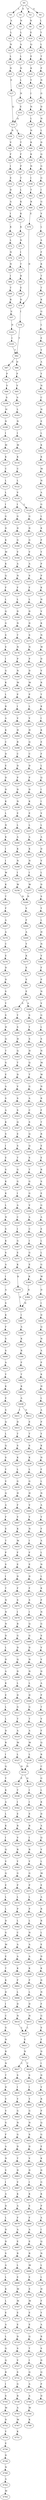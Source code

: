 strict digraph  {
	S0 -> S1 [ label = S ];
	S0 -> S2 [ label = V ];
	S0 -> S3 [ label = L ];
	S0 -> S4 [ label = A ];
	S1 -> S5 [ label = N ];
	S2 -> S6 [ label = N ];
	S3 -> S7 [ label = A ];
	S4 -> S8 [ label = L ];
	S5 -> S9 [ label = L ];
	S6 -> S10 [ label = E ];
	S7 -> S11 [ label = L ];
	S8 -> S12 [ label = T ];
	S9 -> S13 [ label = A ];
	S10 -> S14 [ label = Q ];
	S11 -> S15 [ label = N ];
	S12 -> S16 [ label = L ];
	S13 -> S17 [ label = L ];
	S14 -> S18 [ label = E ];
	S15 -> S19 [ label = L ];
	S16 -> S20 [ label = T ];
	S17 -> S21 [ label = N ];
	S18 -> S22 [ label = K ];
	S19 -> S23 [ label = N ];
	S20 -> S24 [ label = P ];
	S21 -> S25 [ label = L ];
	S22 -> S26 [ label = Y ];
	S23 -> S27 [ label = E ];
	S24 -> S28 [ label = N ];
	S25 -> S29 [ label = N ];
	S26 -> S30 [ label = I ];
	S27 -> S31 [ label = Q ];
	S28 -> S32 [ label = G ];
	S29 -> S33 [ label = E ];
	S30 -> S34 [ label = N ];
	S31 -> S35 [ label = I ];
	S31 -> S36 [ label = R ];
	S32 -> S37 [ label = D ];
	S33 -> S31 [ label = Q ];
	S34 -> S38 [ label = L ];
	S35 -> S39 [ label = T ];
	S36 -> S40 [ label = V ];
	S37 -> S41 [ label = N ];
	S38 -> S42 [ label = N ];
	S39 -> S43 [ label = F ];
	S40 -> S44 [ label = F ];
	S41 -> S45 [ label = L ];
	S42 -> S46 [ label = K ];
	S43 -> S47 [ label = P ];
	S44 -> S48 [ label = I ];
	S45 -> S49 [ label = D ];
	S46 -> S50 [ label = K ];
	S47 -> S51 [ label = T ];
	S48 -> S52 [ label = E ];
	S49 -> S53 [ label = Q ];
	S50 -> S54 [ label = N ];
	S51 -> S55 [ label = L ];
	S52 -> S56 [ label = D ];
	S53 -> S57 [ label = G ];
	S54 -> S58 [ label = I ];
	S55 -> S59 [ label = K ];
	S56 -> S60 [ label = A ];
	S57 -> S61 [ label = G ];
	S58 -> S62 [ label = T ];
	S59 -> S63 [ label = K ];
	S60 -> S64 [ label = I ];
	S61 -> S65 [ label = I ];
	S62 -> S66 [ label = R ];
	S63 -> S67 [ label = K ];
	S64 -> S68 [ label = K ];
	S65 -> S69 [ label = G ];
	S66 -> S70 [ label = E ];
	S67 -> S71 [ label = N ];
	S68 -> S72 [ label = L ];
	S69 -> S73 [ label = V ];
	S70 -> S74 [ label = D ];
	S71 -> S75 [ label = I ];
	S72 -> S76 [ label = N ];
	S73 -> S77 [ label = L ];
	S74 -> S78 [ label = I ];
	S75 -> S79 [ label = T ];
	S76 -> S80 [ label = N ];
	S77 -> S81 [ label = S ];
	S78 -> S82 [ label = T ];
	S79 -> S83 [ label = R ];
	S80 -> S84 [ label = I ];
	S81 -> S85 [ label = F ];
	S82 -> S86 [ label = D ];
	S82 -> S87 [ label = E ];
	S83 -> S88 [ label = E ];
	S84 -> S89 [ label = T ];
	S85 -> S90 [ label = K ];
	S86 -> S91 [ label = P ];
	S87 -> S92 [ label = P ];
	S88 -> S74 [ label = D ];
	S89 -> S93 [ label = R ];
	S90 -> S94 [ label = T ];
	S91 -> S95 [ label = V ];
	S92 -> S96 [ label = V ];
	S93 -> S97 [ label = E ];
	S94 -> S98 [ label = T ];
	S95 -> S99 [ label = S ];
	S96 -> S100 [ label = S ];
	S97 -> S101 [ label = D ];
	S98 -> S102 [ label = K ];
	S99 -> S103 [ label = L ];
	S100 -> S104 [ label = H ];
	S101 -> S105 [ label = I ];
	S102 -> S106 [ label = G ];
	S103 -> S107 [ label = N ];
	S104 -> S108 [ label = N ];
	S105 -> S82 [ label = T ];
	S106 -> S109 [ label = L ];
	S107 -> S110 [ label = I ];
	S108 -> S111 [ label = I ];
	S109 -> S112 [ label = E ];
	S110 -> S113 [ label = M ];
	S111 -> S114 [ label = M ];
	S112 -> S115 [ label = V ];
	S113 -> S116 [ label = K ];
	S114 -> S117 [ label = K ];
	S115 -> S118 [ label = A ];
	S116 -> S119 [ label = C ];
	S117 -> S120 [ label = C ];
	S118 -> S121 [ label = Y ];
	S119 -> S122 [ label = L ];
	S120 -> S123 [ label = L ];
	S121 -> S124 [ label = N ];
	S122 -> S125 [ label = V ];
	S123 -> S126 [ label = L ];
	S124 -> S127 [ label = C ];
	S125 -> S128 [ label = I ];
	S125 -> S129 [ label = L ];
	S126 -> S130 [ label = I ];
	S127 -> S131 [ label = N ];
	S128 -> S132 [ label = G ];
	S129 -> S133 [ label = G ];
	S130 -> S134 [ label = G ];
	S131 -> S135 [ label = E ];
	S132 -> S136 [ label = D ];
	S133 -> S137 [ label = D ];
	S134 -> S138 [ label = D ];
	S135 -> S139 [ label = L ];
	S136 -> S140 [ label = G ];
	S137 -> S141 [ label = G ];
	S138 -> S142 [ label = K ];
	S139 -> S143 [ label = K ];
	S140 -> S144 [ label = V ];
	S141 -> S145 [ label = V ];
	S142 -> S146 [ label = M ];
	S143 -> S147 [ label = K ];
	S144 -> S148 [ label = A ];
	S145 -> S149 [ label = A ];
	S146 -> S150 [ label = K ];
	S147 -> S151 [ label = M ];
	S148 -> S152 [ label = N ];
	S149 -> S153 [ label = S ];
	S150 -> S154 [ label = Q ];
	S151 -> S155 [ label = N ];
	S152 -> S156 [ label = F ];
	S153 -> S157 [ label = F ];
	S154 -> S158 [ label = F ];
	S155 -> S159 [ label = A ];
	S156 -> S160 [ label = L ];
	S157 -> S161 [ label = L ];
	S158 -> S162 [ label = L ];
	S159 -> S163 [ label = G ];
	S160 -> S164 [ label = D ];
	S161 -> S165 [ label = D ];
	S162 -> S166 [ label = Q ];
	S163 -> S167 [ label = L ];
	S164 -> S168 [ label = N ];
	S165 -> S169 [ label = D ];
	S166 -> S170 [ label = G ];
	S167 -> S171 [ label = K ];
	S168 -> S172 [ label = T ];
	S169 -> S173 [ label = S ];
	S170 -> S174 [ label = S ];
	S171 -> S175 [ label = P ];
	S172 -> S176 [ label = N ];
	S173 -> S177 [ label = N ];
	S174 -> S178 [ label = E ];
	S175 -> S179 [ label = Y ];
	S176 -> S180 [ label = P ];
	S177 -> S181 [ label = P ];
	S178 -> S182 [ label = I ];
	S179 -> S183 [ label = P ];
	S180 -> S184 [ label = N ];
	S181 -> S185 [ label = D ];
	S182 -> S186 [ label = G ];
	S183 -> S187 [ label = P ];
	S184 -> S188 [ label = M ];
	S185 -> S189 [ label = M ];
	S186 -> S190 [ label = K ];
	S187 -> S191 [ label = K ];
	S188 -> S192 [ label = P ];
	S189 -> S193 [ label = P ];
	S190 -> S194 [ label = L ];
	S191 -> S195 [ label = N ];
	S192 -> S196 [ label = I ];
	S193 -> S197 [ label = L ];
	S194 -> S198 [ label = R ];
	S195 -> S199 [ label = V ];
	S196 -> S200 [ label = V ];
	S197 -> S201 [ label = V ];
	S198 -> S202 [ label = A ];
	S199 -> S203 [ label = K ];
	S200 -> S204 [ label = H ];
	S201 -> S205 [ label = H ];
	S202 -> S206 [ label = K ];
	S203 -> S207 [ label = N ];
	S204 -> S208 [ label = R ];
	S205 -> S209 [ label = Q ];
	S206 -> S210 [ label = C ];
	S207 -> S211 [ label = W ];
	S208 -> S212 [ label = C ];
	S209 -> S213 [ label = C ];
	S210 -> S214 [ label = D ];
	S211 -> S215 [ label = D ];
	S212 -> S216 [ label = D ];
	S213 -> S217 [ label = D ];
	S214 -> S218 [ label = E ];
	S215 -> S219 [ label = V ];
	S216 -> S220 [ label = P ];
	S217 -> S221 [ label = P ];
	S218 -> S222 [ label = D ];
	S219 -> S223 [ label = R ];
	S220 -> S224 [ label = D ];
	S221 -> S225 [ label = D ];
	S222 -> S226 [ label = D ];
	S223 -> S227 [ label = T ];
	S224 -> S228 [ label = N ];
	S225 -> S229 [ label = K ];
	S226 -> S230 [ label = K ];
	S227 -> S231 [ label = K ];
	S228 -> S232 [ label = E ];
	S229 -> S233 [ label = E ];
	S230 -> S234 [ label = L ];
	S231 -> S235 [ label = I ];
	S232 -> S236 [ label = L ];
	S233 -> S237 [ label = L ];
	S234 -> S238 [ label = N ];
	S235 -> S239 [ label = K ];
	S236 -> S240 [ label = A ];
	S237 -> S241 [ label = A ];
	S238 -> S242 [ label = K ];
	S239 -> S243 [ label = E ];
	S240 -> S244 [ label = K ];
	S241 -> S245 [ label = K ];
	S242 -> S246 [ label = I ];
	S243 -> S247 [ label = F ];
	S244 -> S248 [ label = N ];
	S245 -> S249 [ label = N ];
	S246 -> S250 [ label = I ];
	S247 -> S251 [ label = L ];
	S248 -> S252 [ label = I ];
	S249 -> S253 [ label = I ];
	S250 -> S254 [ label = W ];
	S251 -> S255 [ label = Q ];
	S252 -> S256 [ label = W ];
	S253 -> S257 [ label = W ];
	S254 -> S258 [ label = K ];
	S255 -> S259 [ label = I ];
	S256 -> S260 [ label = N ];
	S257 -> S260 [ label = N ];
	S258 -> S261 [ label = T ];
	S259 -> S262 [ label = I ];
	S260 -> S263 [ label = V ];
	S261 -> S264 [ label = F ];
	S262 -> S265 [ label = V ];
	S263 -> S266 [ label = F ];
	S264 -> S267 [ label = A ];
	S265 -> S268 [ label = L ];
	S266 -> S269 [ label = A ];
	S267 -> S270 [ label = A ];
	S268 -> S271 [ label = A ];
	S269 -> S272 [ label = Y ];
	S270 -> S273 [ label = C ];
	S271 -> S274 [ label = D ];
	S272 -> S275 [ label = K ];
	S273 -> S276 [ label = E ];
	S274 -> S277 [ label = V ];
	S275 -> S278 [ label = E ];
	S276 -> S279 [ label = D ];
	S277 -> S280 [ label = L ];
	S278 -> S281 [ label = E ];
	S279 -> S282 [ label = D ];
	S280 -> S283 [ label = D ];
	S281 -> S284 [ label = E ];
	S282 -> S285 [ label = S ];
	S283 -> S286 [ label = S ];
	S284 -> S287 [ label = S ];
	S284 -> S288 [ label = A ];
	S285 -> S289 [ label = Y ];
	S286 -> S290 [ label = Y ];
	S287 -> S291 [ label = Y ];
	S288 -> S292 [ label = S ];
	S289 -> S293 [ label = S ];
	S290 -> S294 [ label = L ];
	S291 -> S295 [ label = S ];
	S292 -> S296 [ label = Y ];
	S293 -> S297 [ label = H ];
	S294 -> S298 [ label = H ];
	S295 -> S299 [ label = H ];
	S296 -> S300 [ label = S ];
	S297 -> S301 [ label = Q ];
	S298 -> S302 [ label = N ];
	S299 -> S303 [ label = Q ];
	S300 -> S304 [ label = H ];
	S301 -> S305 [ label = T ];
	S302 -> S306 [ label = V ];
	S303 -> S307 [ label = T ];
	S304 -> S308 [ label = Q ];
	S305 -> S309 [ label = G ];
	S306 -> S310 [ label = F ];
	S307 -> S311 [ label = D ];
	S308 -> S312 [ label = T ];
	S309 -> S313 [ label = E ];
	S310 -> S314 [ label = P ];
	S311 -> S315 [ label = V ];
	S312 -> S316 [ label = G ];
	S313 -> S317 [ label = A ];
	S314 -> S318 [ label = N ];
	S315 -> S319 [ label = S ];
	S316 -> S320 [ label = A ];
	S317 -> S321 [ label = S ];
	S318 -> S322 [ label = V ];
	S319 -> S323 [ label = S ];
	S320 -> S324 [ label = C ];
	S321 -> S325 [ label = A ];
	S322 -> S326 [ label = G ];
	S323 -> S327 [ label = Q ];
	S324 -> S328 [ label = S ];
	S325 -> S329 [ label = K ];
	S326 -> S330 [ label = L ];
	S327 -> S331 [ label = E ];
	S328 -> S332 [ label = Q ];
	S329 -> S333 [ label = S ];
	S330 -> S334 [ label = S ];
	S331 -> S335 [ label = S ];
	S332 -> S336 [ label = Q ];
	S333 -> S337 [ label = I ];
	S334 -> S338 [ label = N ];
	S335 -> S339 [ label = T ];
	S336 -> S340 [ label = S ];
	S337 -> S341 [ label = E ];
	S338 -> S342 [ label = M ];
	S339 -> S343 [ label = G ];
	S340 -> S344 [ label = T ];
	S341 -> S345 [ label = S ];
	S342 -> S346 [ label = W ];
	S343 -> S347 [ label = G ];
	S344 -> S348 [ label = G ];
	S345 -> S349 [ label = K ];
	S346 -> S350 [ label = N ];
	S347 -> S351 [ label = I ];
	S348 -> S352 [ label = G ];
	S349 -> S353 [ label = K ];
	S350 -> S354 [ label = R ];
	S351 -> S355 [ label = A ];
	S352 -> S356 [ label = V ];
	S353 -> S357 [ label = L ];
	S354 -> S358 [ label = F ];
	S355 -> S359 [ label = C ];
	S356 -> S360 [ label = A ];
	S357 -> S361 [ label = N ];
	S358 -> S362 [ label = T ];
	S359 -> S363 [ label = I ];
	S360 -> S364 [ label = C ];
	S361 -> S365 [ label = S ];
	S362 -> S366 [ label = R ];
	S363 -> S367 [ label = G ];
	S364 -> S368 [ label = I ];
	S365 -> S369 [ label = K ];
	S366 -> S370 [ label = E ];
	S367 -> S371 [ label = E ];
	S368 -> S372 [ label = G ];
	S369 -> S373 [ label = S ];
	S370 -> S374 [ label = E ];
	S371 -> S375 [ label = K ];
	S372 -> S376 [ label = E ];
	S373 -> S377 [ label = A ];
	S374 -> S378 [ label = R ];
	S375 -> S379 [ label = K ];
	S376 -> S380 [ label = K ];
	S377 -> S381 [ label = I ];
	S378 -> S382 [ label = S ];
	S379 -> S383 [ label = N ];
	S380 -> S384 [ label = K ];
	S381 -> S385 [ label = A ];
	S382 -> S386 [ label = E ];
	S383 -> S387 [ label = I ];
	S384 -> S383 [ label = N ];
	S385 -> S388 [ label = S ];
	S386 -> S389 [ label = G ];
	S387 -> S390 [ label = A ];
	S388 -> S391 [ label = K ];
	S389 -> S392 [ label = A ];
	S390 -> S393 [ label = K ];
	S391 -> S394 [ label = F ];
	S392 -> S395 [ label = E ];
	S393 -> S396 [ label = R ];
	S394 -> S397 [ label = S ];
	S395 -> S398 [ label = L ];
	S396 -> S399 [ label = F ];
	S397 -> S400 [ label = S ];
	S398 -> S401 [ label = L ];
	S399 -> S402 [ label = T ];
	S400 -> S403 [ label = A ];
	S401 -> S404 [ label = G ];
	S402 -> S405 [ label = K ];
	S403 -> S406 [ label = Y ];
	S404 -> S407 [ label = W ];
	S405 -> S408 [ label = A ];
	S406 -> S409 [ label = K ];
	S407 -> S410 [ label = D ];
	S408 -> S411 [ label = I ];
	S408 -> S412 [ label = V ];
	S409 -> S413 [ label = E ];
	S410 -> S414 [ label = I ];
	S411 -> S415 [ label = D ];
	S412 -> S416 [ label = E ];
	S413 -> S417 [ label = S ];
	S414 -> S418 [ label = D ];
	S415 -> S419 [ label = T ];
	S416 -> S420 [ label = T ];
	S417 -> S421 [ label = Q ];
	S418 -> S422 [ label = Q ];
	S419 -> S423 [ label = S ];
	S420 -> S424 [ label = S ];
	S421 -> S425 [ label = L ];
	S422 -> S426 [ label = N ];
	S423 -> S427 [ label = K ];
	S424 -> S428 [ label = K ];
	S425 -> S429 [ label = Q ];
	S426 -> S430 [ label = A ];
	S427 -> S431 [ label = L ];
	S428 -> S432 [ label = L ];
	S429 -> S433 [ label = S ];
	S430 -> S434 [ label = P ];
	S431 -> S435 [ label = G ];
	S432 -> S436 [ label = G ];
	S433 -> S437 [ label = Y ];
	S434 -> S438 [ label = K ];
	S435 -> S439 [ label = H ];
	S436 -> S440 [ label = H ];
	S437 -> S441 [ label = V ];
	S438 -> S442 [ label = H ];
	S439 -> S443 [ label = F ];
	S440 -> S444 [ label = V ];
	S441 -> S445 [ label = Q ];
	S442 -> S446 [ label = L ];
	S443 -> S447 [ label = V ];
	S444 -> S448 [ label = V ];
	S445 -> S449 [ label = A ];
	S446 -> S450 [ label = A ];
	S447 -> S451 [ label = K ];
	S448 -> S452 [ label = N ];
	S449 -> S453 [ label = F ];
	S450 -> S454 [ label = P ];
	S451 -> S455 [ label = M ];
	S452 -> S456 [ label = I ];
	S453 -> S457 [ label = E ];
	S454 -> S458 [ label = Y ];
	S455 -> S459 [ label = F ];
	S456 -> S460 [ label = F ];
	S457 -> S461 [ label = T ];
	S458 -> S462 [ label = K ];
	S459 -> S463 [ label = E ];
	S460 -> S464 [ label = E ];
	S461 -> S465 [ label = P ];
	S462 -> S466 [ label = N ];
	S463 -> S467 [ label = D ];
	S464 -> S468 [ label = D ];
	S465 -> S469 [ label = S ];
	S466 -> S470 [ label = F ];
	S467 -> S471 [ label = F ];
	S468 -> S472 [ label = F ];
	S469 -> S473 [ label = I ];
	S470 -> S474 [ label = L ];
	S471 -> S475 [ label = S ];
	S472 -> S476 [ label = S ];
	S473 -> S477 [ label = T ];
	S474 -> S478 [ label = N ];
	S475 -> S479 [ label = I ];
	S476 -> S480 [ label = I ];
	S477 -> S481 [ label = N ];
	S478 -> S482 [ label = A ];
	S479 -> S483 [ label = R ];
	S480 -> S484 [ label = Q ];
	S481 -> S485 [ label = N ];
	S482 -> S486 [ label = V ];
	S483 -> S487 [ label = G ];
	S484 -> S488 [ label = G ];
	S485 -> S489 [ label = N ];
	S486 -> S490 [ label = F ];
	S487 -> S491 [ label = D ];
	S488 -> S492 [ label = D ];
	S489 -> S493 [ label = D ];
	S490 -> S494 [ label = A ];
	S491 -> S495 [ label = Q ];
	S492 -> S496 [ label = N ];
	S493 -> S497 [ label = L ];
	S494 -> S498 [ label = L ];
	S495 -> S499 [ label = D ];
	S496 -> S500 [ label = N ];
	S497 -> S501 [ label = D ];
	S498 -> S502 [ label = N ];
	S499 -> S503 [ label = L ];
	S500 -> S504 [ label = L ];
	S501 -> S505 [ label = A ];
	S502 -> S506 [ label = L ];
	S503 -> S507 [ label = D ];
	S504 -> S508 [ label = D ];
	S505 -> S509 [ label = K ];
	S506 -> S510 [ label = K ];
	S507 -> S511 [ label = G ];
	S508 -> S512 [ label = G ];
	S509 -> S513 [ label = E ];
	S510 -> S514 [ label = P ];
	S511 -> S515 [ label = T ];
	S512 -> S516 [ label = T ];
	S513 -> S517 [ label = L ];
	S514 -> S518 [ label = N ];
	S515 -> S519 [ label = A ];
	S516 -> S520 [ label = A ];
	S517 -> S521 [ label = L ];
	S518 -> S522 [ label = G ];
	S519 -> S523 [ label = M ];
	S520 -> S524 [ label = M ];
	S521 -> S525 [ label = D ];
	S522 -> S526 [ label = S ];
	S523 -> S527 [ label = L ];
	S524 -> S528 [ label = L ];
	S525 -> S529 [ label = R ];
	S526 -> S530 [ label = V ];
	S527 -> S531 [ label = N ];
	S528 -> S531 [ label = N ];
	S529 -> S532 [ label = I ];
	S530 -> S533 [ label = V ];
	S531 -> S534 [ label = E ];
	S531 -> S535 [ label = Q ];
	S532 -> S536 [ label = Q ];
	S533 -> S537 [ label = D ];
	S534 -> S538 [ label = T ];
	S535 -> S539 [ label = I ];
	S536 -> S540 [ label = Y ];
	S537 -> S541 [ label = A ];
	S538 -> S542 [ label = I ];
	S539 -> S543 [ label = I ];
	S540 -> S544 [ label = K ];
	S541 -> S545 [ label = P ];
	S542 -> S546 [ label = E ];
	S543 -> S547 [ label = E ];
	S544 -> S548 [ label = A ];
	S545 -> S549 [ label = T ];
	S546 -> S550 [ label = R ];
	S547 -> S551 [ label = R ];
	S548 -> S552 [ label = L ];
	S549 -> S553 [ label = V ];
	S550 -> S554 [ label = V ];
	S551 -> S555 [ label = I ];
	S552 -> S556 [ label = K ];
	S553 -> S557 [ label = F ];
	S554 -> S558 [ label = R ];
	S555 -> S559 [ label = R ];
	S556 -> S560 [ label = I ];
	S557 -> S561 [ label = Q ];
	S558 -> S562 [ label = Y ];
	S559 -> S563 [ label = Y ];
	S560 -> S564 [ label = Q ];
	S561 -> S565 [ label = R ];
	S562 -> S566 [ label = G ];
	S563 -> S567 [ label = G ];
	S564 -> S568 [ label = V ];
	S565 -> S569 [ label = C ];
	S566 -> S570 [ label = P ];
	S567 -> S571 [ label = P ];
	S568 -> S572 [ label = Q ];
	S569 -> S573 [ label = G ];
	S570 -> S574 [ label = L ];
	S571 -> S575 [ label = L ];
	S572 -> S576 [ label = E ];
	S573 -> S577 [ label = L ];
	S574 -> S578 [ label = P ];
	S575 -> S579 [ label = P ];
	S576 -> S580 [ label = L ];
	S577 -> S581 [ label = K ];
	S578 -> S582 [ label = L ];
	S579 -> S583 [ label = L ];
	S580 -> S584 [ label = L ];
	S581 -> S585 [ label = D ];
	S582 -> S586 [ label = C ];
	S583 -> S587 [ label = N ];
	S584 -> S588 [ label = D ];
	S585 -> S589 [ label = A ];
	S586 -> S590 [ label = A ];
	S587 -> S591 [ label = A ];
	S588 -> S592 [ label = G ];
	S589 -> S593 [ label = Q ];
	S590 -> S594 [ label = A ];
	S591 -> S595 [ label = A ];
	S592 -> S596 [ label = M ];
	S593 -> S597 [ label = V ];
	S594 -> S598 [ label = K ];
	S595 -> S599 [ label = K ];
	S596 -> S600 [ label = E ];
	S597 -> S601 [ label = L ];
	S598 -> S602 [ label = F ];
	S599 -> S603 [ label = F ];
	S600 -> S604 [ label = T ];
	S601 -> S605 [ label = M ];
	S602 -> S606 [ label = L ];
	S603 -> S607 [ label = L ];
	S604 -> S608 [ label = K ];
	S605 -> S609 [ label = E ];
	S606 -> S610 [ label = D ];
	S607 -> S611 [ label = D ];
	S608 -> S612 [ label = D ];
	S609 -> S613 [ label = A ];
	S610 -> S614 [ label = N ];
	S611 -> S615 [ label = N ];
	S612 -> S616 [ label = I ];
	S613 -> S617 [ label = R ];
	S614 -> S618 [ label = L ];
	S615 -> S618 [ label = L ];
	S616 -> S619 [ label = C ];
	S617 -> S620 [ label = R ];
	S618 -> S621 [ label = E ];
	S619 -> S622 [ label = G ];
	S620 -> S623 [ label = L ];
	S621 -> S624 [ label = N ];
	S622 -> S625 [ label = N ];
	S623 -> S626 [ label = E ];
	S624 -> S627 [ label = C ];
	S624 -> S628 [ label = T ];
	S625 -> S629 [ label = R ];
	S626 -> S630 [ label = D ];
	S627 -> S631 [ label = S ];
	S628 -> S632 [ label = S ];
	S629 -> S633 [ label = N ];
	S630 -> S634 [ label = K ];
	S631 -> S635 [ label = I ];
	S632 -> S636 [ label = I ];
	S633 -> S637 [ label = T ];
	S634 -> S638 [ label = D ];
	S635 -> S639 [ label = Y ];
	S636 -> S640 [ label = Y ];
	S637 -> S641 [ label = D ];
	S638 -> S642 [ label = N ];
	S639 -> S643 [ label = G ];
	S640 -> S644 [ label = G ];
	S641 -> S645 [ label = V ];
	S642 -> S646 [ label = F ];
	S643 -> S647 [ label = N ];
	S644 -> S648 [ label = N ];
	S645 -> S649 [ label = V ];
	S646 -> S650 [ label = G ];
	S647 -> S651 [ label = G ];
	S648 -> S652 [ label = S ];
	S649 -> S653 [ label = G ];
	S650 -> S654 [ label = S ];
	S651 -> S655 [ label = D ];
	S652 -> S656 [ label = D ];
	S653 -> S657 [ label = F ];
	S654 -> S658 [ label = F ];
	S655 -> S659 [ label = T ];
	S656 -> S660 [ label = V ];
	S657 -> S661 [ label = A ];
	S658 -> S662 [ label = D ];
	S659 -> S663 [ label = D ];
	S660 -> S664 [ label = D ];
	S661 -> S665 [ label = N ];
	S662 -> S666 [ label = I ];
	S663 -> S667 [ label = V ];
	S664 -> S668 [ label = I ];
	S665 -> S669 [ label = V ];
	S666 -> S670 [ label = D ];
	S667 -> S671 [ label = K ];
	S668 -> S672 [ label = K ];
	S669 -> S673 [ label = I ];
	S670 -> S674 [ label = V ];
	S671 -> S675 [ label = A ];
	S672 -> S676 [ label = S ];
	S673 -> S677 [ label = A ];
	S674 -> S678 [ label = R ];
	S675 -> S679 [ label = F ];
	S676 -> S680 [ label = F ];
	S677 -> S681 [ label = D ];
	S678 -> S682 [ label = P ];
	S679 -> S683 [ label = A ];
	S680 -> S684 [ label = A ];
	S681 -> S685 [ label = L ];
	S682 -> S686 [ label = Q ];
	S683 -> S687 [ label = E ];
	S684 -> S688 [ label = E ];
	S685 -> S689 [ label = D ];
	S686 -> S690 [ label = G ];
	S687 -> S691 [ label = R ];
	S688 -> S692 [ label = R ];
	S689 -> S693 [ label = D ];
	S690 -> S694 [ label = E ];
	S691 -> S695 [ label = L ];
	S692 -> S696 [ label = M ];
	S693 -> S697 [ label = S ];
	S694 -> S698 [ label = K ];
	S695 -> S699 [ label = E ];
	S696 -> S700 [ label = E ];
	S697 -> S701 [ label = A ];
	S698 -> S702 [ label = D ];
	S699 -> S703 [ label = M ];
	S700 -> S704 [ label = E ];
	S701 -> S705 [ label = L ];
	S702 -> S706 [ label = G ];
	S703 -> S707 [ label = M ];
	S704 -> S708 [ label = M ];
	S705 -> S709 [ label = K ];
	S706 -> S710 [ label = K ];
	S707 -> S711 [ label = E ];
	S708 -> S712 [ label = E ];
	S709 -> S713 [ label = L ];
	S710 -> S714 [ label = P ];
	S711 -> S715 [ label = E ];
	S712 -> S716 [ label = E ];
	S713 -> S717 [ label = E ];
	S714 -> S718 [ label = A ];
	S715 -> S719 [ label = D ];
	S716 -> S720 [ label = Q ];
	S717 -> S721 [ label = A ];
	S718 -> S722 [ label = I ];
	S719 -> S723 [ label = S ];
	S720 -> S724 [ label = T ];
	S721 -> S725 [ label = L ];
	S722 -> S726 [ label = Q ];
	S723 -> S727 [ label = V ];
	S724 -> S728 [ label = I ];
	S725 -> S729 [ label = Q ];
	S726 -> S730 [ label = N ];
	S727 -> S731 [ label = S ];
	S728 -> S732 [ label = Q ];
	S729 -> S733 [ label = Q ];
	S730 -> S734 [ label = L ];
	S731 -> S735 [ label = G ];
	S732 -> S736 [ label = A ];
	S733 -> S737 [ label = R ];
	S734 -> S738 [ label = L ];
	S735 -> S739 [ label = R ];
	S736 -> S740 [ label = A ];
	S737 -> S741 [ label = I ];
	S738 -> S742 [ label = H ];
	S739 -> S743 [ label = A ];
	S740 -> S744 [ label = M ];
	S741 -> S745 [ label = S ];
	S742 -> S746 [ label = F ];
	S743 -> S747 [ label = M ];
	S744 -> S748 [ label = K ];
	S745 -> S749 [ label = M ];
	S746 -> S750 [ label = Y ];
	S747 -> S751 [ label = K ];
	S749 -> S752 [ label = D ];
	S750 -> S753 [ label = A ];
	S752 -> S754 [ label = Y ];
	S753 -> S755 [ label = R ];
	S754 -> S756 [ label = E ];
	S755 -> S757 [ label = S ];
	S756 -> S758 [ label = D ];
	S757 -> S759 [ label = D ];
	S758 -> S760 [ label = N ];
	S759 -> S761 [ label = Q ];
	S760 -> S762 [ label = A ];
	S761 -> S763 [ label = P ];
	S762 -> S764 [ label = M ];
	S763 -> S765 [ label = D ];
}
